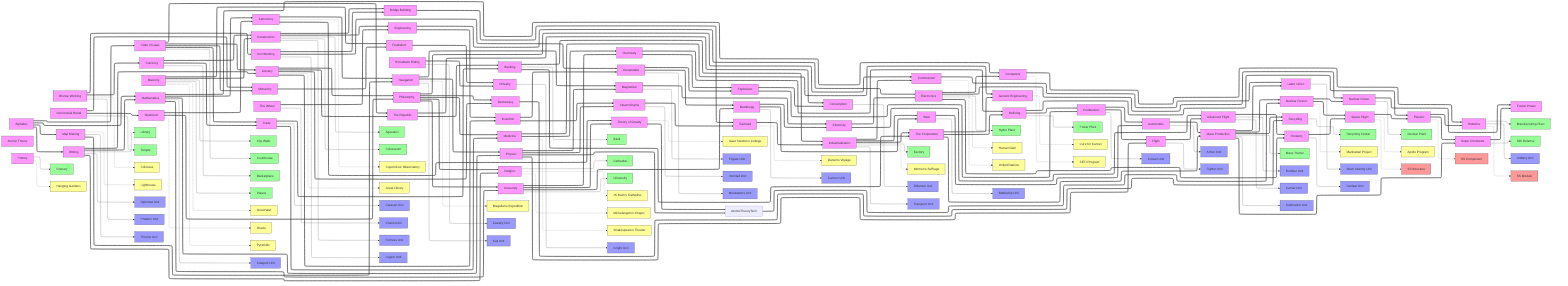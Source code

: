 ---
config:
  layout: elk
  elk:
    mergeEdges: false
    nodePlacementStrategy: SIMPLE
---
flowchart LR
  classDef technology fill:#f9f,stroke:#333,stroke-width:1px;
  classDef building fill:#9f9,stroke:#333,stroke-width:1px;
  classDef wonder fill:#ff9,stroke:#333,stroke-width:1px;
  classDef unit fill:#99f,stroke:#333,stroke-width:1px;
  classDef spaceshippart fill:#f99,stroke:#333,stroke-width:1px

  %% Technologies
  AdvancedFlightTech["Advanced Flight"]
  class AdvancedFlightTech technology
  AlphabetTech["Alphabet"]
  class AlphabetTech technology
  AstronomyTech["Astronomy"]
  class AstronomyTech technology
  AtomicTheory["Atomic Theory"]
  class AtomicTheory technology
  AutomobileTech["Automobile"]
  class AutomobileTech technology
  BankingTech["Banking"]
  class BankingTech technology
  BridgeBuildingTech["Bridge Building"]
  class BridgeBuildingTech technology
  BronzeWorkingTech["Bronze Working"]
  class BronzeWorkingTech technology
  CeremonialBurialTech["Ceremonial Burial"]
  class CeremonialBurialTech technology
  ChemistryTech["Chemistry"]
  class ChemistryTech technology
  ChivalryTech["Chivalry"]
  class ChivalryTech technology
  CodeOfLawsTech["Code of Laws"]
  class CodeOfLawsTech technology
  CombustionTech["Combustion"]
  class CombustionTech technology
  CommunismTech["Communism"]
  class CommunismTech technology
  ComputersTech["Computers"]
  class ComputersTech technology
  ConscriptionTech["Conscription"]
  class ConscriptionTech technology
  ConstructionTech["Construction"]
  class ConstructionTech technology
  CurrencyTech["Currency"]
  class CurrencyTech technology
  DemocracyTech["Democracy"]
  class DemocracyTech technology
  ElectricityTech["Electricity"]
  class ElectricityTech technology
  ElectronicsTech["Electronics"]
  class ElectronicsTech technology
  EngineeringTech["Engineering"]
  class EngineeringTech technology
  ExplosivesTech["Explosives"]
  class ExplosivesTech technology
  FeudalismTech["Feudalism"]
  class FeudalismTech technology
  FlightTech["Flight"]
  class FlightTech technology
  FusionPowerTech["Fusion Power"]
  class FusionPowerTech technology
  GeneticEngineeringTech["Genetic Engineering"]
  class GeneticEngineeringTech technology
  GunpowderTech["Gunpowder"]
  class GunpowderTech technology
  HorsebackRidingTech["Horseback Riding"]
  class HorsebackRidingTech technology
  IndustrializationTech["Industrialization"]
  class IndustrializationTech technology
  InventionTech["Invention"]
  class InventionTech technology
  IronWorkingTech["Iron Working"]
  class IronWorkingTech technology
  LaborUnionTech["Labor Union"]
  class LaborUnionTech technology
  LiteracyTech["Literacy"]
  class LiteracyTech technology
  MagnetismTech["Magnetism"]
  class MagnetismTech technology
  MapMakingTech["Map Making"]
  class MapMakingTech technology
  MasonryTech["Masonry"]
  class MasonryTech technology
  MassProductionTech["Mass Production"]
  class MassProductionTech technology
  MathematicsTech["Mathematics"]
  class MathematicsTech technology
  MedicineTech["Medicine"]
  class MedicineTech technology
  MetallurgyTech["Metallurgy"]
  class MetallurgyTech technology
  MonarchyTech["Monarchy"]
  class MonarchyTech technology
  MysticismTech["Mysticism"]
  class MysticismTech technology
  NavigationTech["Navigation"]
  class NavigationTech technology
  NuclearFissionTech["Nuclear Fission"]
  class NuclearFissionTech technology
  NuclearPowerTech["Nuclear Power"]
  class NuclearPowerTech technology
  PhilosophyTech["Philosophy"]
  class PhilosophyTech technology
  PhysicsTech["Physics"]
  class PhysicsTech technology
  PlasticsTech["Plastics"]
  class PlasticsTech technology
  PotteryTech["Pottery"]
  class PotteryTech technology
  RailroadTech["Railroad"]
  class RailroadTech technology
  RecyclingTech["Recycling"]
  class RecyclingTech technology
  RefiningTech["Refining"]
  class RefiningTech technology
  ReligionTech["Religion"]
  class ReligionTech technology
  RoboticsTech["Robotics"]
  class RoboticsTech technology
  RocketryTech["Rocketry"]
  class RocketryTech technology
  SpaceFlightTech["Space Flight"]
  class SpaceFlightTech technology
  SteamEngineTech["Steam Engine"]
  class SteamEngineTech technology
  SteelTech["Steel"]
  class SteelTech technology
  SuperConductorTech["Super Conductor"]
  class SuperConductorTech technology
  TheCorporationTech["The Corporation"]
  class TheCorporationTech technology
  TheRepublicTech["The Republic"]
  class TheRepublicTech technology
  TheWheelTech["The Wheel"]
  class TheWheelTech technology
  TheoryOfGravityTech["Theory of Gravity"]
  class TheoryOfGravityTech technology
  TradeTech["Trade"]
  class TradeTech technology
  UniversityTech["University"]
  class UniversityTech technology
  WritingTech["Writing"]
  class WritingTech technology

  %% Buildings
  AqueductBuilding["Aqueduct"]
  class AqueductBuilding building
  BankBuilding["Bank"]
  class BankBuilding building
  CathedralBuilding["Cathedral"]
  class CathedralBuilding building
  CityWallsBuilding["City Walls"]
  class CityWallsBuilding building
  ColosseumBuilding["Colosseum"]
  class ColosseumBuilding building
  CourthouseBuilding["Courthouse"]
  class CourthouseBuilding building
  FactoryBuilding["Factory"]
  class FactoryBuilding building
  GranaryBuilding["Granary"]
  class GranaryBuilding building
  HydroPlantBuilding["Hydro Plant"]
  class HydroPlantBuilding building
  LibraryBuilding["Library"]
  class LibraryBuilding building
  MarketplaceBuilding["Marketplace"]
  class MarketplaceBuilding building
  MassTransitBuilding["Mass Transit"]
  class MassTransitBuilding building
  MfgPlantBuilding["Manufacturing Plant"]
  class MfgPlantBuilding building
  NuclearPlantBuilding["Nuclear Plant"]
  class NuclearPlantBuilding building
  PalaceBuilding["Palace"]
  class PalaceBuilding building
  PowerPlantBuilding["Power Plant"]
  class PowerPlantBuilding building
  RecyclingCenterBuilding["Recycling Center"]
  class RecyclingCenterBuilding building
  SDIDefenseBuilding["SDI Defense"]
  class SDIDefenseBuilding building
  TempleBuilding["Temple"]
  class TempleBuilding building
  UniversityBuilding["University"]
  class UniversityBuilding building

  %% Wonders
  ApolloProgramWonder["Apollo Program"]
  class ApolloProgramWonder wonder
  ColossusWonder["Colossus"]
  class ColossusWonder wonder
  CopernicusObservatoryWonder["Copernicus' Observatory"]
  class CopernicusObservatoryWonder wonder
  CureForCancerWonder["Cure for Cancer"]
  class CureForCancerWonder wonder
  DarwinsVoyageWonder["Darwin's Voyage"]
  class DarwinsVoyageWonder wonder
  GreatLibraryWonder["Great Library"]
  class GreatLibraryWonder wonder
  GreatWallWonder["Great Wall"]
  class GreatWallWonder wonder
  HangingGardensWonder["Hanging Gardens"]
  class HangingGardensWonder wonder
  HooverDamWonder["Hoover Dam"]
  class HooverDamWonder wonder
  IsaacNewtonsCollegeWonder["Isaac Newton's College"]
  class IsaacNewtonsCollegeWonder wonder
  JSBachsCathedralWonder["JS Bach's Cathedral"]
  class JSBachsCathedralWonder wonder
  LighthouseWonder["Lighthouse"]
  class LighthouseWonder wonder
  MagellansExpeditionWonder["Magellan's Expedition"]
  class MagellansExpeditionWonder wonder
  ManhattanProjectWonder["Manhattan Project"]
  class ManhattanProjectWonder wonder
  MichelangelosChapelWonder["Michelangelo's Chapel"]
  class MichelangelosChapelWonder wonder
  OracleWonder["Oracle"]
  class OracleWonder wonder
  PyramidsWonder["Pyramids"]
  class PyramidsWonder wonder
  SETIProgramWonder["SETI Program"]
  class SETIProgramWonder wonder
  ShakespearesTheaterWonder["Shakespeare's Theater"]
  class ShakespearesTheaterWonder wonder
  UnitedNationsWonder["United Nations"]
  class UnitedNationsWonder wonder
  WomensSuffrageWonder["Women's Suffrage"]
  class WomensSuffrageWonder wonder

  %% Units
  ArmorUnit["Armor Unit"]
  class ArmorUnit unit
  ArtilleryUnit["Artillery Unit"]
  class ArtilleryUnit unit
  BattleshipUnit["Battleship Unit"]
  class BattleshipUnit unit
  BomberUnit["Bomber Unit"]
  class BomberUnit unit
  CannonUnit["Cannon Unit"]
  class CannonUnit unit
  CaravanUnit["Caravan Unit"]
  class CaravanUnit unit
  CarrierUnit["Carrier Unit"]
  class CarrierUnit unit
  CatapultUnit["Catapult Unit"]
  class CatapultUnit unit
  CavalryUnit["Cavalry Unit"]
  class CavalryUnit unit
  ChariotUnit["Chariot Unit"]
  class ChariotUnit unit
  CruiserUnit["Cruiser Unit"]
  class CruiserUnit unit
  DiplomatUnit["Diplomat Unit"]
  class DiplomatUnit unit
  FighterUnit["Fighter Unit"]
  class FighterUnit unit
  FortressUnit["Fortress Unit"]
  class FortressUnit unit
  FrigateUnit["Frigate Unit"]
  class FrigateUnit unit
  IroncladUnit["Ironclad Unit"]
  class IroncladUnit unit
  KnightUnit["Knight Unit"]
  class KnightUnit unit
  LegionUnit["Legion Unit"]
  class LegionUnit unit
  MechInfantryUnit["Mech Infantry Unit"]
  class MechInfantryUnit unit
  MusketeersUnit["Musketeers Unit"]
  class MusketeersUnit unit
  NuclearUnit["Nuclear Unit"]
  class NuclearUnit unit
  PhalanxUnit["Phalanx Unit"]
  class PhalanxUnit unit
  RiflemenUnit["Riflemen Unit"]
  class RiflemenUnit unit
  SailUnit["Sail Unit"]
  class SailUnit unit
  SubmarineUnit["Submarine Unit"]
  class SubmarineUnit unit
  TransportUnit["Transport Unit"]
  class TransportUnit unit
  TriremeUnit["Trireme Unit"]
  class TriremeUnit unit

  %% Spaceship Parts
  SSStructure["SS Structure"]
  class SSStructure spaceshippart
  SSComponent["SS Component"]
  class SSComponent spaceshippart
  SSModule["SS Module"]
  class SSModule spaceshippart

  %% Technology Dependencies
  ElectricityTech==>AdvancedFlightTech
  FlightTech==>AdvancedFlightTech
  MathematicsTech==>AstronomyTech
  MysticismTech==>AstronomyTech
  PhysicsTech==>AtomicTheoryTech
  TheoryOfGravityTech==>AtomicTheoryTech
  SteelTech==>AutomobileTech
  CombustionTech==>AutomobileTech
  TheRepublicTech==>BankingTech
  TradeTech==>BankingTech
  ConstructionTech==>BridgeBuildingTech
  IronWorkingTech==>BridgeBuildingTech
  MedicineTech==>ChemistryTech
  UniversityTech==>ChemistryTech
  FeudalismTech==>ChivalryTech
  HorsebackRidingTech==>ChivalryTech
  AlphabetTech==>CodeOfLawsTech
  RefiningTech==>CombustionTech
  ExplosivesTech==>CombustionTech
  IndustrializationTech==>CommunismTech
  PhilosophyTech==>CommunismTech
  ElectronicsTech==>ComputersTech
  MathematicsTech==>ComputersTech
  ExplosivesTech==>ConscriptionTech
  TheRepublicTech==>ConscriptionTech
  CurrencyTech==>ConstructionTech
  MasonryTech==>ConstructionTech
  BronzeWorkingTech==>CurrencyTech
  LiteracyTech==>DemocracyTech
  PhilosophyTech==>DemocracyTech
  MagnetismTech==>ElectricityTech
  MetallurgyTech==>ElectricityTech
  ElectricityTech==>ElectronicsTech
  EngineeringTech==>ElectronicsTech
  ConstructionTech==>EngineeringTech
  TheWheelTech==>EngineeringTech
  ChemistryTech==>ExplosivesTech
  GunpowderTech==>ExplosivesTech
  MasonryTech==>FeudalismTech
  MonarchyTech==>FeudalismTech
  PhysicsTech==>FlightTech
  CombustionTech==>FlightTech
  NuclearPowerTech==>FusionPowerTech
  SuperConductorTech==>FusionPowerTech
  MedicineTech==>GeneticEngineeringTech
  TheCorporationTech==>GeneticEngineeringTech
  InventionTech==>GunpowderTech
  IronWorkingTech==>GunpowderTech
  BankingTech==>IndustrializationTech
  RailroadTech==>IndustrializationTech
  EngineeringTech==>InventionTech
  LiteracyTech==>InventionTech
  BronzeWorkingTech==>IronWorkingTech
  CommunismTech==>LaborUnionTech
  MassProductionTech==>LaborUnionTech
  CodeOfLawsTech==>LiteracyTech
  WritingTech==>LiteracyTech
  PhysicsTech==>MagnetismTech
  NavigationTech==>MagnetismTech
  AlphabetTech==>MapMakingTech
  AutomobileTech==>MassProductionTech
  TheCorporationTech==>MassProductionTech
  AlphabetTech==>MathematicsTech
  WritingTech==>MathematicsTech
  PhilosophyTech==>MedicineTech
  TradeTech==>MedicineTech
  GunpowderTech==>MetallurgyTech
  UniversityTech==>MetallurgyTech
  CodeOfLawsTech==>MonarchyTech
  CeremonialBurialTech==>MonarchyTech
  CeremonialBurialTech==>MysticismTech
  AstronomyTech==>NavigationTech
  MapMakingTech==>NavigationTech
  AtomicTheoryTech==>NuclearFissionTech
  MassProductionTech==>NuclearFissionTech
  NuclearFissionTech==>NuclearPowerTech
  ElectronicsTech==>NuclearPowerTech
  LiteracyTech==>PhilosophyTech
  MysticismTech==>PhilosophyTech
  MathematicsTech==>PhysicsTech
  NavigationTech==>PhysicsTech
  SpaceFlightTech==>PlasticsTech
  RefiningTech==>PlasticsTech
  BridgeBuildingTech==>RailroadTech
  SteamEngineTech==>RailroadTech
  DemocracyTech==>RecyclingTech
  MassProductionTech==>RecyclingTech
  ChemistryTech==>RefiningTech
  TheCorporationTech==>RefiningTech
  PhilosophyTech==>ReligionTech
  WritingTech==>ReligionTech
  ComputersTech==>RoboticsTech
  PlasticsTech==>RoboticsTech
  AdvancedFlightTech==>RocketryTech
  ElectronicsTech==>RocketryTech
  RocketryTech==>SpaceFlightTech
  NuclearFissionTech==>SpaceFlightTech
  InventionTech==>SteamEngineTech
  PhysicsTech==>SteamEngineTech
  IndustrializationTech==>SteelTech
  MetallurgyTech==>SteelTech
  PlasticsTech==>SuperConductorTech
  MassProductionTech==>SuperConductorTech
  BankingTech==>TheCorporationTech
  IndustrializationTech==>TheCorporationTech
  CodeOfLawsTech==>TheRepublicTech
  LiteracyTech==>TheRepublicTech
  AstronomyTech==>TheoryOfGravityTech
  UniversityTech==>TheoryOfGravityTech
  CodeOfLawsTech==>TradeTech
  CurrencyTech==>TradeTech
  MathematicsTech==>UniversityTech
  PhilosophyTech==>UniversityTech
  AlphabetTech==>WritingTech

  %% Building Dependencies
  CeremonialBurialTech-->TempleBuilding
  PotteryTech-->GranaryBuilding
  MasonryTech-->PalaceBuilding
  MasonryTech-->CityWallsBuilding
  CodeOfLawsTech-->CourthouseBuilding
  WritingTech-->LibraryBuilding
  ConstructionTech-->AqueductBuilding
  ConstructionTech-->ColosseumBuilding
  CurrencyTech-->MarketplaceBuilding
  BankingTech-->BankBuilding
  UniversityTech-->UniversityBuilding
  ReligionTech-->CathedralBuilding
  IndustrializationTech-->FactoryBuilding
  ElectronicsTech-->HydroPlantBuilding
  RefiningTech-->PowerPlantBuilding
  MassProductionTech-->MassTransitBuilding
  RoboticsTech-->MfgPlantBuilding
  SuperConductorTech-->SDIDefenseBuilding
  RecyclingTech-->RecyclingCenterBuilding
  NuclearPowerTech-->NuclearPlantBuilding

  %% Wonder Dependencies
  PotteryTech-.->HangingGardensWonder
  MasonryTech-.->PyramidsWonder
  MasonryTech-.->GreatWallWonder
  BronzeWorkingTech-.->ColossusWonder
  MysticismTech-.->OracleWonder
  MapMakingTech-.->LighthouseWonder
  AstronomyTech-.->CopernicusObservatoryWonder
  LiteracyTech-.->GreatLibraryWonder
  NavigationTech-.->MagellansExpeditionWonder
  RailroadTech-.->DarwinsVoyageWonder
  MedicineTech-.->ShakespearesTheaterWonder
  ReligionTech-.->JSBachsCathedralWonder
  ReligionTech-.->MichelangelosChapelWonder
  TheoryOfGravityTech-.->IsaacNewtonsCollegeWonder
  IndustrializationTech-.->WomensSuffrageWonder
  ElectronicsTech-.->HooverDamWonder
  CommunismTech-.->UnitedNationsWonder
  ComputersTech-.->SETIProgramWonder
  GeneticEngineeringTech-.->CureForCancerWonder
  SpaceFlightTech-.->ApolloProgramWonder
  NuclearFissionTech-.->ManhattanProjectWonder

  %% Unit Dependencies
  HorsebackRidingTech-->CavalryUnit
  TheWheelTech-->ChariotUnit
  BronzeWorkingTech-->PhalanxUnit
  ChivalryTech-->KnightUnit
  MapMakingTech-->TriremeUnit
  WritingTech-->DiplomatUnit
  ConstructionTech-->FortressUnit
  IronWorkingTech-->LegionUnit
  MathematicsTech-->CatapultUnit
  TradeTech-->CaravanUnit
  NavigationTech-->SailUnit
  MagnetismTech-->FrigateUnit
  SteamEngineTech-->IroncladUnit
  GunpowderTech-->MusketeersUnit
  FlightTech-->FighterUnit
  IndustrializationTech-->TransportUnit
  MetallurgyTech-->CannonUnit
  AdvancedFlightTech-->BomberUnit
  AdvancedFlightTech-->CarrierUnit
  SteelTech-->BattleshipUnit
  ConscriptionTech-->RiflemenUnit
  RocketryTech-->NuclearUnit
  LaborUnionTech-->MechInfantryUnit
  AutomobileTech-->ArmorUnit
  CombustionTech-->CruiserUnit
  MassProductionTech-->SubmarineUnit
  RoboticsTech-->ArtilleryUnit

  %% Spaceship Part Dependencies
  SpaceFlightTech-.->SSStructure
  PlasticsTech-.->SSComponent
  RoboticsTech-.->SSModule